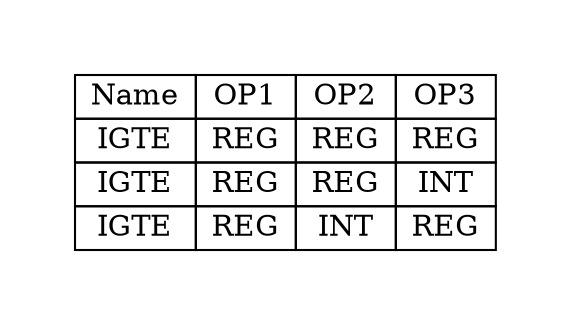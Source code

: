 digraph{
graph [pad="0.5", nodesep="0.5", ranksep="2" ]
node [shape=plain]
Foo [label=<
<table border="0" cellborder="1" cellspacing="0">
<tr><td> Name </td> <td> OP1 </td><td> OP2 </td><td> OP3 </td> </tr>
<tr><td> IGTE </td><td> REG </td><td> REG </td><td> REG </td> </tr>
<tr><td> IGTE </td><td> REG </td><td> REG </td><td> INT </td> </tr>
<tr><td> IGTE </td><td> REG </td><td> INT </td><td> REG </td> </tr>
</table>>];
}
